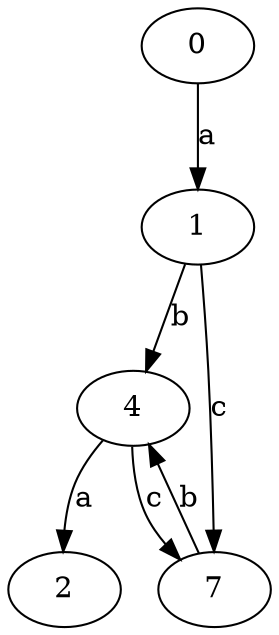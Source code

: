 strict digraph  {
1;
0;
2;
4;
7;
1 -> 4  [label=b];
1 -> 7  [label=c];
0 -> 1  [label=a];
4 -> 2  [label=a];
4 -> 7  [label=c];
7 -> 4  [label=b];
}
